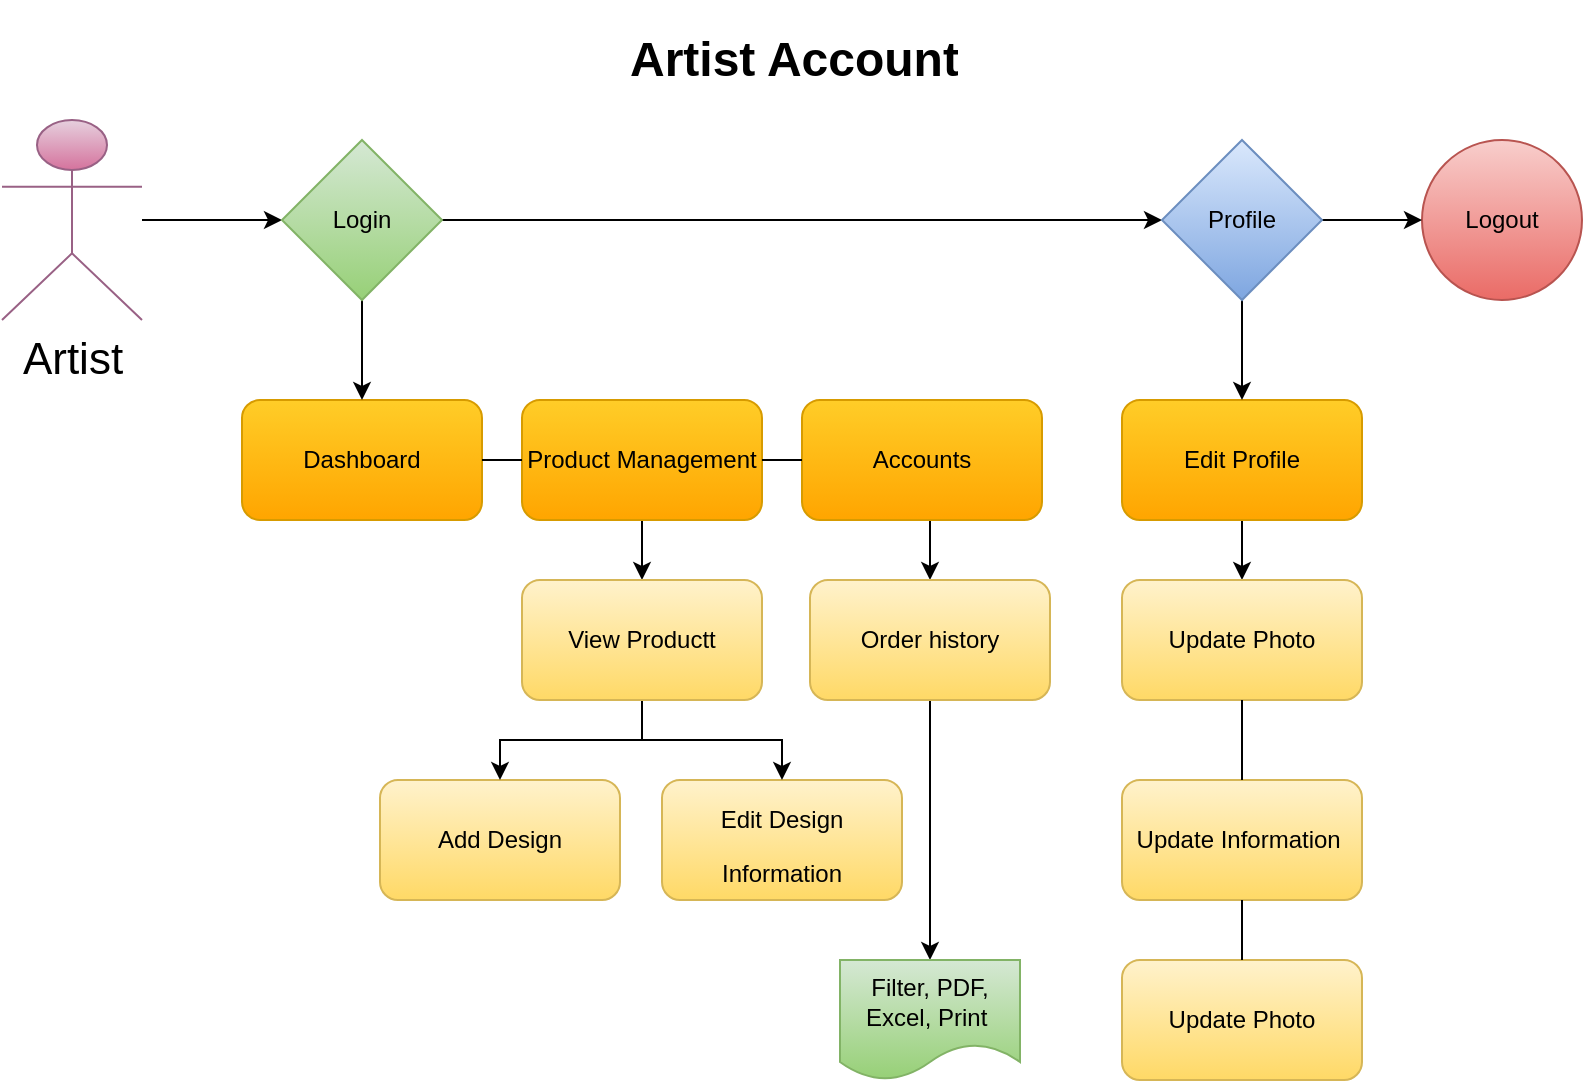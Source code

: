 <mxfile version="20.6.0" type="github">
  <diagram id="bSrjD3yqZKZFfZ5qv9DD" name="Page-1">
    <mxGraphModel dx="1038" dy="1720" grid="1" gridSize="10" guides="1" tooltips="1" connect="1" arrows="1" fold="1" page="1" pageScale="1" pageWidth="827" pageHeight="1169" math="0" shadow="0">
      <root>
        <mxCell id="0" />
        <mxCell id="1" parent="0" />
        <mxCell id="gNz7T6BwrsU1dW6_9Fsz-2" value="Dashboard" style="rounded=1;whiteSpace=wrap;html=1;fillColor=#ffcd28;gradientColor=#ffa500;strokeColor=#d79b00;" vertex="1" parent="1">
          <mxGeometry x="130" y="190" width="120" height="60" as="geometry" />
        </mxCell>
        <mxCell id="gNz7T6BwrsU1dW6_9Fsz-54" style="edgeStyle=orthogonalEdgeStyle;rounded=0;orthogonalLoop=1;jettySize=auto;html=1;exitX=0.5;exitY=1;exitDx=0;exitDy=0;fontSize=12;" edge="1" parent="1" source="gNz7T6BwrsU1dW6_9Fsz-3" target="gNz7T6BwrsU1dW6_9Fsz-53">
          <mxGeometry relative="1" as="geometry" />
        </mxCell>
        <mxCell id="gNz7T6BwrsU1dW6_9Fsz-3" value="Product Management" style="rounded=1;whiteSpace=wrap;html=1;fillColor=#ffcd28;gradientColor=#ffa500;strokeColor=#d79b00;" vertex="1" parent="1">
          <mxGeometry x="270" y="190" width="120" height="60" as="geometry" />
        </mxCell>
        <mxCell id="gNz7T6BwrsU1dW6_9Fsz-7" style="edgeStyle=orthogonalEdgeStyle;rounded=0;orthogonalLoop=1;jettySize=auto;html=1;exitX=0.5;exitY=1;exitDx=0;exitDy=0;entryX=0.5;entryY=0;entryDx=0;entryDy=0;" edge="1" parent="1" source="gNz7T6BwrsU1dW6_9Fsz-4" target="gNz7T6BwrsU1dW6_9Fsz-6">
          <mxGeometry relative="1" as="geometry" />
        </mxCell>
        <mxCell id="gNz7T6BwrsU1dW6_9Fsz-4" value="Accounts" style="rounded=1;whiteSpace=wrap;html=1;fillColor=#ffcd28;gradientColor=#ffa500;strokeColor=#d79b00;" vertex="1" parent="1">
          <mxGeometry x="410" y="190" width="120" height="60" as="geometry" />
        </mxCell>
        <mxCell id="gNz7T6BwrsU1dW6_9Fsz-5" value="Add Design" style="rounded=1;whiteSpace=wrap;html=1;fillColor=#fff2cc;gradientColor=#ffd966;strokeColor=#d6b656;" vertex="1" parent="1">
          <mxGeometry x="199" y="380" width="120" height="60" as="geometry" />
        </mxCell>
        <mxCell id="gNz7T6BwrsU1dW6_9Fsz-41" value="" style="edgeStyle=orthogonalEdgeStyle;rounded=0;orthogonalLoop=1;jettySize=auto;html=1;fontSize=12;" edge="1" parent="1" source="gNz7T6BwrsU1dW6_9Fsz-6" target="gNz7T6BwrsU1dW6_9Fsz-40">
          <mxGeometry relative="1" as="geometry" />
        </mxCell>
        <mxCell id="gNz7T6BwrsU1dW6_9Fsz-6" value="Order history" style="rounded=1;whiteSpace=wrap;html=1;fillColor=#fff2cc;gradientColor=#ffd966;strokeColor=#d6b656;" vertex="1" parent="1">
          <mxGeometry x="414" y="280" width="120" height="60" as="geometry" />
        </mxCell>
        <mxCell id="gNz7T6BwrsU1dW6_9Fsz-50" style="edgeStyle=orthogonalEdgeStyle;rounded=0;orthogonalLoop=1;jettySize=auto;html=1;exitX=0.5;exitY=1;exitDx=0;exitDy=0;fontSize=12;" edge="1" parent="1" source="gNz7T6BwrsU1dW6_9Fsz-10" target="gNz7T6BwrsU1dW6_9Fsz-47">
          <mxGeometry relative="1" as="geometry" />
        </mxCell>
        <mxCell id="gNz7T6BwrsU1dW6_9Fsz-10" value="Edit Profile" style="rounded=1;whiteSpace=wrap;html=1;fillColor=#ffcd28;gradientColor=#ffa500;strokeColor=#d79b00;" vertex="1" parent="1">
          <mxGeometry x="570" y="190" width="120" height="60" as="geometry" />
        </mxCell>
        <mxCell id="gNz7T6BwrsU1dW6_9Fsz-16" value="" style="endArrow=none;html=1;rounded=0;entryX=0;entryY=0.5;entryDx=0;entryDy=0;exitX=1;exitY=0.5;exitDx=0;exitDy=0;" edge="1" parent="1" source="gNz7T6BwrsU1dW6_9Fsz-2" target="gNz7T6BwrsU1dW6_9Fsz-3">
          <mxGeometry width="50" height="50" relative="1" as="geometry">
            <mxPoint x="130" y="245" as="sourcePoint" />
            <mxPoint x="180" y="195" as="targetPoint" />
          </mxGeometry>
        </mxCell>
        <mxCell id="gNz7T6BwrsU1dW6_9Fsz-18" value="" style="endArrow=none;html=1;rounded=0;entryX=0;entryY=0.5;entryDx=0;entryDy=0;exitX=1;exitY=0.5;exitDx=0;exitDy=0;" edge="1" parent="1" source="gNz7T6BwrsU1dW6_9Fsz-3" target="gNz7T6BwrsU1dW6_9Fsz-4">
          <mxGeometry width="50" height="50" relative="1" as="geometry">
            <mxPoint x="390" y="310" as="sourcePoint" />
            <mxPoint x="440" y="260" as="targetPoint" />
          </mxGeometry>
        </mxCell>
        <mxCell id="gNz7T6BwrsU1dW6_9Fsz-58" style="edgeStyle=orthogonalEdgeStyle;rounded=0;orthogonalLoop=1;jettySize=auto;html=1;entryX=0;entryY=0.5;entryDx=0;entryDy=0;fontSize=12;" edge="1" parent="1" source="gNz7T6BwrsU1dW6_9Fsz-24" target="gNz7T6BwrsU1dW6_9Fsz-56">
          <mxGeometry relative="1" as="geometry" />
        </mxCell>
        <mxCell id="gNz7T6BwrsU1dW6_9Fsz-24" value="Artist" style="shape=umlActor;verticalLabelPosition=bottom;verticalAlign=top;html=1;outlineConnect=0;fontSize=22;fillColor=#e6d0de;gradientColor=#d5739d;strokeColor=#996185;" vertex="1" parent="1">
          <mxGeometry x="10" y="50" width="70" height="100" as="geometry" />
        </mxCell>
        <mxCell id="gNz7T6BwrsU1dW6_9Fsz-30" value="&lt;font style=&quot;font-size: 12px;&quot;&gt;Edit Design Information&lt;/font&gt;" style="rounded=1;whiteSpace=wrap;html=1;fontSize=22;fillColor=#fff2cc;gradientColor=#ffd966;strokeColor=#d6b656;" vertex="1" parent="1">
          <mxGeometry x="340" y="380" width="120" height="60" as="geometry" />
        </mxCell>
        <mxCell id="gNz7T6BwrsU1dW6_9Fsz-37" value="&lt;h1&gt;Artist Account&lt;/h1&gt;&lt;p&gt;&lt;br&gt;&lt;/p&gt;" style="text;html=1;strokeColor=none;fillColor=none;spacing=5;spacingTop=-20;whiteSpace=wrap;overflow=hidden;rounded=0;fontSize=12;" vertex="1" parent="1">
          <mxGeometry x="319" width="181" height="50" as="geometry" />
        </mxCell>
        <mxCell id="gNz7T6BwrsU1dW6_9Fsz-40" value="Filter, PDF, Excel, Print&amp;nbsp;" style="shape=document;whiteSpace=wrap;html=1;boundedLbl=1;fillColor=#d5e8d4;strokeColor=#82b366;rounded=1;gradientColor=#97d077;" vertex="1" parent="1">
          <mxGeometry x="429" y="470" width="90" height="60" as="geometry" />
        </mxCell>
        <mxCell id="gNz7T6BwrsU1dW6_9Fsz-46" value="Update Information&lt;span style=&quot;white-space: pre;&quot;&gt;	&lt;/span&gt;" style="rounded=1;whiteSpace=wrap;html=1;fontSize=12;fillColor=#fff2cc;gradientColor=#ffd966;strokeColor=#d6b656;" vertex="1" parent="1">
          <mxGeometry x="570" y="380" width="120" height="60" as="geometry" />
        </mxCell>
        <mxCell id="gNz7T6BwrsU1dW6_9Fsz-47" value="Update Photo" style="rounded=1;whiteSpace=wrap;html=1;fontSize=12;fillColor=#fff2cc;gradientColor=#ffd966;strokeColor=#d6b656;" vertex="1" parent="1">
          <mxGeometry x="570" y="280" width="120" height="60" as="geometry" />
        </mxCell>
        <mxCell id="gNz7T6BwrsU1dW6_9Fsz-49" value="Update Photo" style="rounded=1;whiteSpace=wrap;html=1;fontSize=12;fillColor=#fff2cc;gradientColor=#ffd966;strokeColor=#d6b656;" vertex="1" parent="1">
          <mxGeometry x="570" y="470" width="120" height="60" as="geometry" />
        </mxCell>
        <mxCell id="gNz7T6BwrsU1dW6_9Fsz-51" value="" style="endArrow=none;html=1;rounded=0;fontSize=12;entryX=0.5;entryY=1;entryDx=0;entryDy=0;exitX=0.5;exitY=0;exitDx=0;exitDy=0;" edge="1" parent="1" source="gNz7T6BwrsU1dW6_9Fsz-46" target="gNz7T6BwrsU1dW6_9Fsz-47">
          <mxGeometry width="50" height="50" relative="1" as="geometry">
            <mxPoint x="390" y="400" as="sourcePoint" />
            <mxPoint x="440" y="350" as="targetPoint" />
          </mxGeometry>
        </mxCell>
        <mxCell id="gNz7T6BwrsU1dW6_9Fsz-52" value="" style="endArrow=none;html=1;rounded=0;fontSize=12;entryX=0.5;entryY=1;entryDx=0;entryDy=0;exitX=0.5;exitY=0;exitDx=0;exitDy=0;" edge="1" parent="1" source="gNz7T6BwrsU1dW6_9Fsz-49" target="gNz7T6BwrsU1dW6_9Fsz-46">
          <mxGeometry width="50" height="50" relative="1" as="geometry">
            <mxPoint x="610" y="470" as="sourcePoint" />
            <mxPoint x="660" y="420" as="targetPoint" />
          </mxGeometry>
        </mxCell>
        <mxCell id="gNz7T6BwrsU1dW6_9Fsz-55" style="edgeStyle=orthogonalEdgeStyle;rounded=0;orthogonalLoop=1;jettySize=auto;html=1;exitX=0.5;exitY=1;exitDx=0;exitDy=0;entryX=0.5;entryY=0;entryDx=0;entryDy=0;fontSize=12;" edge="1" parent="1" source="gNz7T6BwrsU1dW6_9Fsz-53" target="gNz7T6BwrsU1dW6_9Fsz-5">
          <mxGeometry relative="1" as="geometry" />
        </mxCell>
        <mxCell id="gNz7T6BwrsU1dW6_9Fsz-60" style="edgeStyle=orthogonalEdgeStyle;rounded=0;orthogonalLoop=1;jettySize=auto;html=1;exitX=0.5;exitY=1;exitDx=0;exitDy=0;entryX=0.5;entryY=0;entryDx=0;entryDy=0;fontSize=12;" edge="1" parent="1" source="gNz7T6BwrsU1dW6_9Fsz-53" target="gNz7T6BwrsU1dW6_9Fsz-30">
          <mxGeometry relative="1" as="geometry" />
        </mxCell>
        <mxCell id="gNz7T6BwrsU1dW6_9Fsz-53" value="View Productt" style="rounded=1;whiteSpace=wrap;html=1;fontSize=12;fillColor=#fff2cc;strokeColor=#d6b656;gradientColor=#ffd966;" vertex="1" parent="1">
          <mxGeometry x="270" y="280" width="120" height="60" as="geometry" />
        </mxCell>
        <mxCell id="gNz7T6BwrsU1dW6_9Fsz-57" style="edgeStyle=orthogonalEdgeStyle;rounded=0;orthogonalLoop=1;jettySize=auto;html=1;exitX=1;exitY=0.5;exitDx=0;exitDy=0;entryX=0;entryY=0.5;entryDx=0;entryDy=0;fontSize=12;" edge="1" parent="1" source="gNz7T6BwrsU1dW6_9Fsz-56" target="gNz7T6BwrsU1dW6_9Fsz-62">
          <mxGeometry relative="1" as="geometry">
            <mxPoint x="650" y="100" as="targetPoint" />
          </mxGeometry>
        </mxCell>
        <mxCell id="gNz7T6BwrsU1dW6_9Fsz-59" style="edgeStyle=orthogonalEdgeStyle;rounded=0;orthogonalLoop=1;jettySize=auto;html=1;exitX=0.5;exitY=1;exitDx=0;exitDy=0;entryX=0.5;entryY=0;entryDx=0;entryDy=0;fontSize=12;" edge="1" parent="1" source="gNz7T6BwrsU1dW6_9Fsz-56" target="gNz7T6BwrsU1dW6_9Fsz-2">
          <mxGeometry relative="1" as="geometry" />
        </mxCell>
        <mxCell id="gNz7T6BwrsU1dW6_9Fsz-56" value="Login" style="rhombus;whiteSpace=wrap;html=1;fontSize=12;fillColor=#d5e8d4;gradientColor=#97d077;strokeColor=#82b366;" vertex="1" parent="1">
          <mxGeometry x="150" y="60" width="80" height="80" as="geometry" />
        </mxCell>
        <mxCell id="gNz7T6BwrsU1dW6_9Fsz-61" value="Logout" style="ellipse;whiteSpace=wrap;html=1;aspect=fixed;fontSize=12;fillColor=#f8cecc;gradientColor=#ea6b66;strokeColor=#b85450;" vertex="1" parent="1">
          <mxGeometry x="720" y="60" width="80" height="80" as="geometry" />
        </mxCell>
        <mxCell id="gNz7T6BwrsU1dW6_9Fsz-63" style="edgeStyle=orthogonalEdgeStyle;rounded=0;orthogonalLoop=1;jettySize=auto;html=1;exitX=0.5;exitY=1;exitDx=0;exitDy=0;fontSize=12;" edge="1" parent="1" source="gNz7T6BwrsU1dW6_9Fsz-62" target="gNz7T6BwrsU1dW6_9Fsz-10">
          <mxGeometry relative="1" as="geometry" />
        </mxCell>
        <mxCell id="gNz7T6BwrsU1dW6_9Fsz-64" style="edgeStyle=orthogonalEdgeStyle;rounded=0;orthogonalLoop=1;jettySize=auto;html=1;exitX=1;exitY=0.5;exitDx=0;exitDy=0;entryX=0;entryY=0.5;entryDx=0;entryDy=0;fontSize=12;" edge="1" parent="1" source="gNz7T6BwrsU1dW6_9Fsz-62" target="gNz7T6BwrsU1dW6_9Fsz-61">
          <mxGeometry relative="1" as="geometry" />
        </mxCell>
        <mxCell id="gNz7T6BwrsU1dW6_9Fsz-62" value="Profile" style="rhombus;whiteSpace=wrap;html=1;fontSize=12;fillColor=#dae8fc;gradientColor=#7ea6e0;strokeColor=#6c8ebf;" vertex="1" parent="1">
          <mxGeometry x="590" y="60" width="80" height="80" as="geometry" />
        </mxCell>
      </root>
    </mxGraphModel>
  </diagram>
</mxfile>
